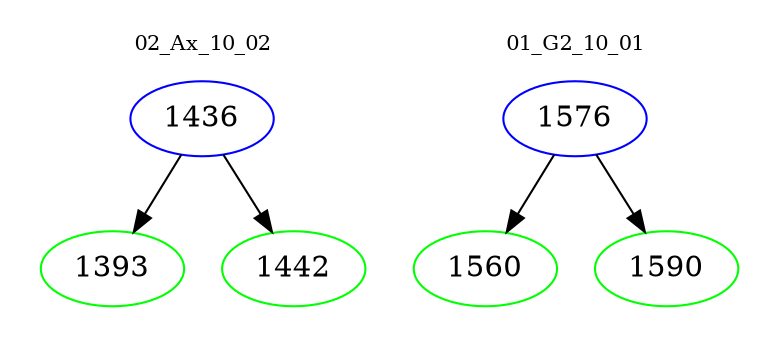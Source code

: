digraph{
subgraph cluster_0 {
color = white
label = "02_Ax_10_02";
fontsize=10;
T0_1436 [label="1436", color="blue"]
T0_1436 -> T0_1393 [color="black"]
T0_1393 [label="1393", color="green"]
T0_1436 -> T0_1442 [color="black"]
T0_1442 [label="1442", color="green"]
}
subgraph cluster_1 {
color = white
label = "01_G2_10_01";
fontsize=10;
T1_1576 [label="1576", color="blue"]
T1_1576 -> T1_1560 [color="black"]
T1_1560 [label="1560", color="green"]
T1_1576 -> T1_1590 [color="black"]
T1_1590 [label="1590", color="green"]
}
}
